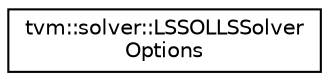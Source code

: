 digraph "Graphical Class Hierarchy"
{
  edge [fontname="Helvetica",fontsize="10",labelfontname="Helvetica",labelfontsize="10"];
  node [fontname="Helvetica",fontsize="10",shape=record];
  rankdir="LR";
  Node0 [label="tvm::solver::LSSOLLSSolver\lOptions",height=0.2,width=0.4,color="black", fillcolor="white", style="filled",URL="$classtvm_1_1solver_1_1LSSOLLSSolverOptions.html"];
}
